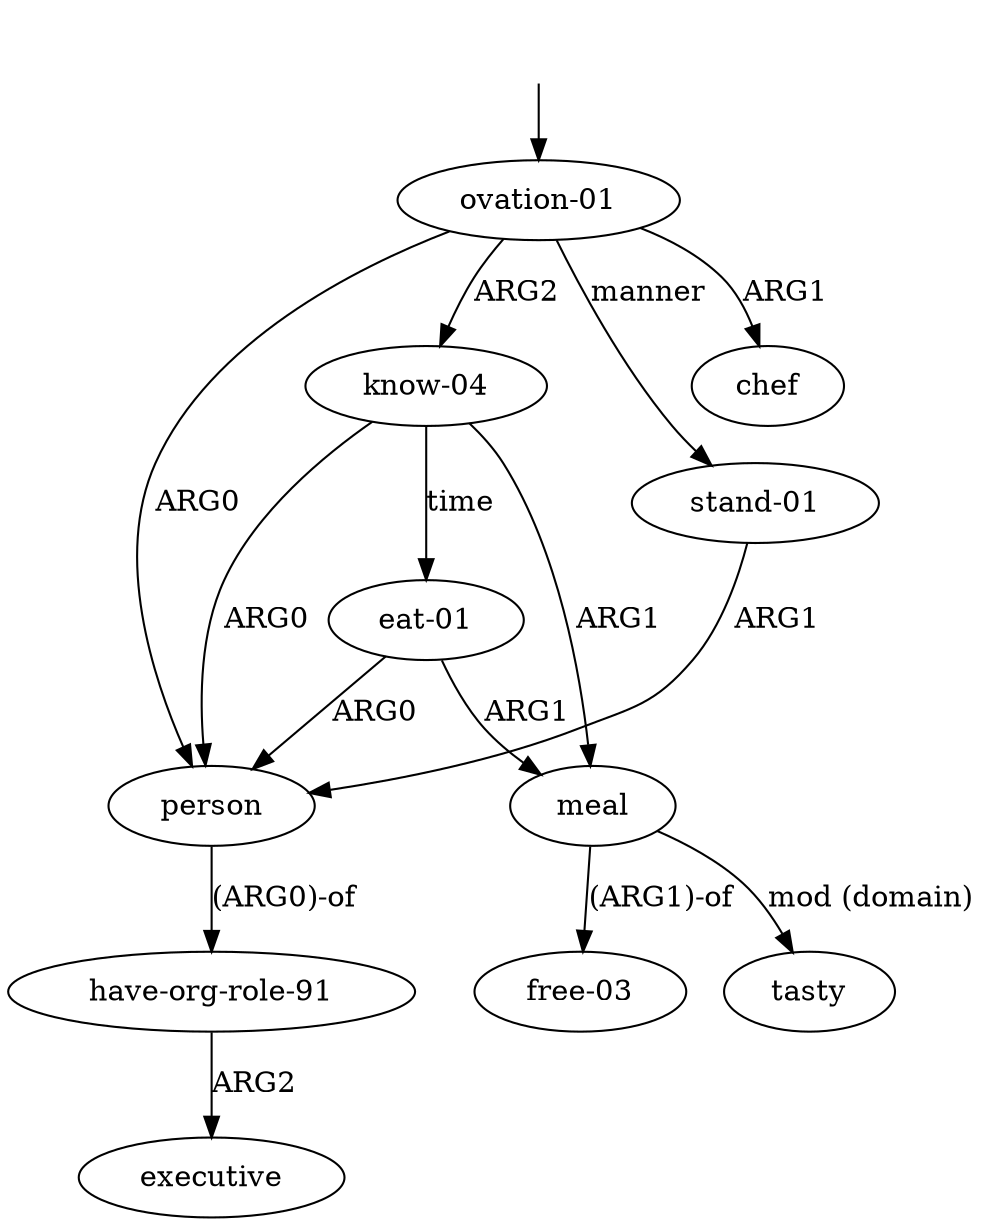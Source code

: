 digraph "20010018" {
  top [ style=invis ];
  top -> 0;
  0 [ label=<<table align="center" border="0" cellspacing="0"><tr><td colspan="2">ovation-01</td></tr></table>> ];
  1 [ label=<<table align="center" border="0" cellspacing="0"><tr><td colspan="2">person</td></tr></table>> ];
  2 [ label=<<table align="center" border="0" cellspacing="0"><tr><td colspan="2">have-org-role-91</td></tr></table>> ];
  3 [ label=<<table align="center" border="0" cellspacing="0"><tr><td colspan="2">executive</td></tr></table>> ];
  4 [ label=<<table align="center" border="0" cellspacing="0"><tr><td colspan="2">chef</td></tr></table>> ];
  5 [ label=<<table align="center" border="0" cellspacing="0"><tr><td colspan="2">know-04</td></tr></table>> ];
  6 [ label=<<table align="center" border="0" cellspacing="0"><tr><td colspan="2">meal</td></tr></table>> ];
  7 [ label=<<table align="center" border="0" cellspacing="0"><tr><td colspan="2">tasty</td></tr></table>> ];
  8 [ label=<<table align="center" border="0" cellspacing="0"><tr><td colspan="2">free-03</td></tr></table>> ];
  9 [ label=<<table align="center" border="0" cellspacing="0"><tr><td colspan="2">eat-01</td></tr></table>> ];
  10 [ label=<<table align="center" border="0" cellspacing="0"><tr><td colspan="2">stand-01</td></tr></table>> ];
  5 -> 9 [ label="time" ];
  10 -> 1 [ label="ARG1" ];
  9 -> 1 [ label="ARG0" ];
  9 -> 6 [ label="ARG1" ];
  0 -> 10 [ label="manner" ];
  0 -> 4 [ label="ARG1" ];
  1 -> 2 [ label="(ARG0)-of" ];
  6 -> 8 [ label="(ARG1)-of" ];
  0 -> 1 [ label="ARG0" ];
  6 -> 7 [ label="mod (domain)" ];
  2 -> 3 [ label="ARG2" ];
  5 -> 1 [ label="ARG0" ];
  5 -> 6 [ label="ARG1" ];
  0 -> 5 [ label="ARG2" ];
}

